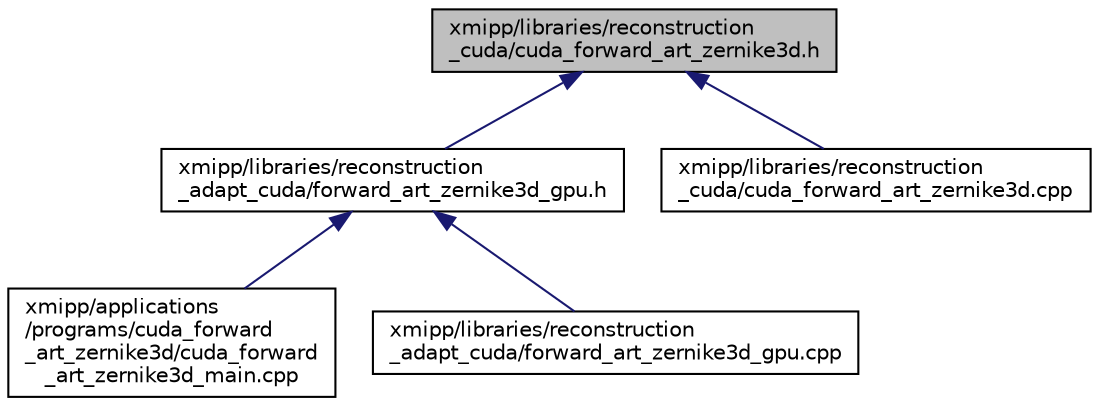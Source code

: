 digraph "xmipp/libraries/reconstruction_cuda/cuda_forward_art_zernike3d.h"
{
  edge [fontname="Helvetica",fontsize="10",labelfontname="Helvetica",labelfontsize="10"];
  node [fontname="Helvetica",fontsize="10",shape=record];
  Node92 [label="xmipp/libraries/reconstruction\l_cuda/cuda_forward_art_zernike3d.h",height=0.2,width=0.4,color="black", fillcolor="grey75", style="filled", fontcolor="black"];
  Node92 -> Node93 [dir="back",color="midnightblue",fontsize="10",style="solid",fontname="Helvetica"];
  Node93 [label="xmipp/libraries/reconstruction\l_adapt_cuda/forward_art_zernike3d_gpu.h",height=0.2,width=0.4,color="black", fillcolor="white", style="filled",URL="$forward__art__zernike3d__gpu_8h.html"];
  Node93 -> Node94 [dir="back",color="midnightblue",fontsize="10",style="solid",fontname="Helvetica"];
  Node94 [label="xmipp/applications\l/programs/cuda_forward\l_art_zernike3d/cuda_forward\l_art_zernike3d_main.cpp",height=0.2,width=0.4,color="black", fillcolor="white", style="filled",URL="$cuda__forward__art__zernike3d__main_8cpp.html"];
  Node93 -> Node95 [dir="back",color="midnightblue",fontsize="10",style="solid",fontname="Helvetica"];
  Node95 [label="xmipp/libraries/reconstruction\l_adapt_cuda/forward_art_zernike3d_gpu.cpp",height=0.2,width=0.4,color="black", fillcolor="white", style="filled",URL="$forward__art__zernike3d__gpu_8cpp.html"];
  Node92 -> Node96 [dir="back",color="midnightblue",fontsize="10",style="solid",fontname="Helvetica"];
  Node96 [label="xmipp/libraries/reconstruction\l_cuda/cuda_forward_art_zernike3d.cpp",height=0.2,width=0.4,color="black", fillcolor="white", style="filled",URL="$cuda__forward__art__zernike3d_8cpp.html"];
}
